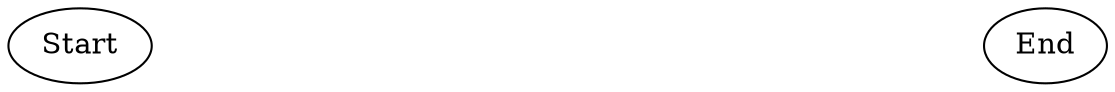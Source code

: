 digraph {
    rankdir=LR
    Start[class="extremity"]
    End[class="extremity"]
    A[class="start" style="invis"]
    B[style="invis"]
    ChainB[label="Chain[B]" class="goal" style="invis"]

    A -> B[label="f" style="invis"]
    B -> ChainB[label="Done" style="invis"]

    Start -> A[class="start" style="invis"]
    ChainB -> End[class="goal" style="invis"]
}
